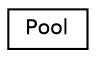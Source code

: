 digraph "Graphical Class Hierarchy"
{
  edge [fontname="Helvetica",fontsize="10",labelfontname="Helvetica",labelfontsize="10"];
  node [fontname="Helvetica",fontsize="10",shape=record];
  rankdir="LR";
  Node0 [label="Pool",height=0.2,width=0.4,color="black", fillcolor="white", style="filled",URL="$classPool.html",tooltip="Pool is a class to optimize memory allocation. "];
}
